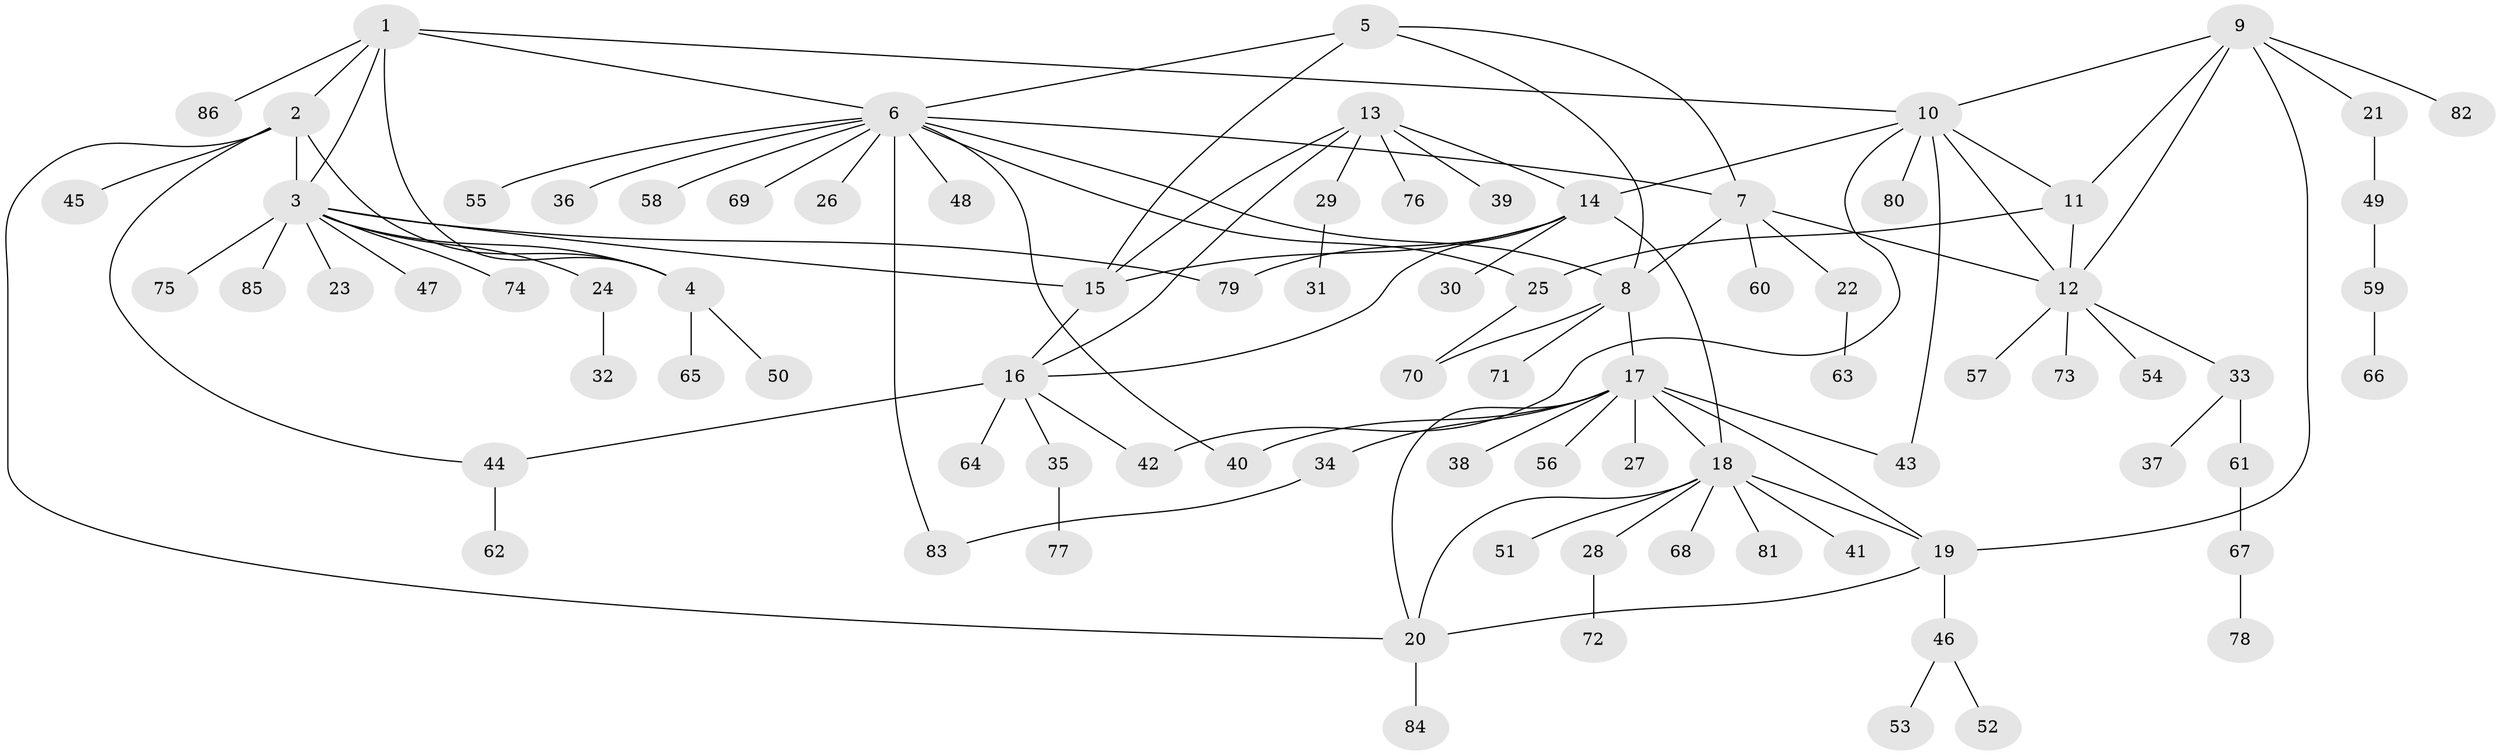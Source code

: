 // Generated by graph-tools (version 1.1) at 2025/50/03/09/25 03:50:30]
// undirected, 86 vertices, 114 edges
graph export_dot {
graph [start="1"]
  node [color=gray90,style=filled];
  1;
  2;
  3;
  4;
  5;
  6;
  7;
  8;
  9;
  10;
  11;
  12;
  13;
  14;
  15;
  16;
  17;
  18;
  19;
  20;
  21;
  22;
  23;
  24;
  25;
  26;
  27;
  28;
  29;
  30;
  31;
  32;
  33;
  34;
  35;
  36;
  37;
  38;
  39;
  40;
  41;
  42;
  43;
  44;
  45;
  46;
  47;
  48;
  49;
  50;
  51;
  52;
  53;
  54;
  55;
  56;
  57;
  58;
  59;
  60;
  61;
  62;
  63;
  64;
  65;
  66;
  67;
  68;
  69;
  70;
  71;
  72;
  73;
  74;
  75;
  76;
  77;
  78;
  79;
  80;
  81;
  82;
  83;
  84;
  85;
  86;
  1 -- 2;
  1 -- 3;
  1 -- 4;
  1 -- 6;
  1 -- 10;
  1 -- 86;
  2 -- 3;
  2 -- 4;
  2 -- 20;
  2 -- 44;
  2 -- 45;
  3 -- 4;
  3 -- 15;
  3 -- 23;
  3 -- 24;
  3 -- 47;
  3 -- 74;
  3 -- 75;
  3 -- 79;
  3 -- 85;
  4 -- 50;
  4 -- 65;
  5 -- 6;
  5 -- 7;
  5 -- 8;
  5 -- 15;
  6 -- 7;
  6 -- 8;
  6 -- 25;
  6 -- 26;
  6 -- 36;
  6 -- 40;
  6 -- 48;
  6 -- 55;
  6 -- 58;
  6 -- 69;
  6 -- 83;
  7 -- 8;
  7 -- 12;
  7 -- 22;
  7 -- 60;
  8 -- 17;
  8 -- 70;
  8 -- 71;
  9 -- 10;
  9 -- 11;
  9 -- 12;
  9 -- 19;
  9 -- 21;
  9 -- 82;
  10 -- 11;
  10 -- 12;
  10 -- 14;
  10 -- 42;
  10 -- 43;
  10 -- 80;
  11 -- 12;
  11 -- 25;
  12 -- 33;
  12 -- 54;
  12 -- 57;
  12 -- 73;
  13 -- 14;
  13 -- 15;
  13 -- 16;
  13 -- 29;
  13 -- 39;
  13 -- 76;
  14 -- 15;
  14 -- 16;
  14 -- 18;
  14 -- 30;
  14 -- 79;
  15 -- 16;
  16 -- 35;
  16 -- 42;
  16 -- 44;
  16 -- 64;
  17 -- 18;
  17 -- 19;
  17 -- 20;
  17 -- 27;
  17 -- 34;
  17 -- 38;
  17 -- 40;
  17 -- 43;
  17 -- 56;
  18 -- 19;
  18 -- 20;
  18 -- 28;
  18 -- 41;
  18 -- 51;
  18 -- 68;
  18 -- 81;
  19 -- 20;
  19 -- 46;
  20 -- 84;
  21 -- 49;
  22 -- 63;
  24 -- 32;
  25 -- 70;
  28 -- 72;
  29 -- 31;
  33 -- 37;
  33 -- 61;
  34 -- 83;
  35 -- 77;
  44 -- 62;
  46 -- 52;
  46 -- 53;
  49 -- 59;
  59 -- 66;
  61 -- 67;
  67 -- 78;
}
